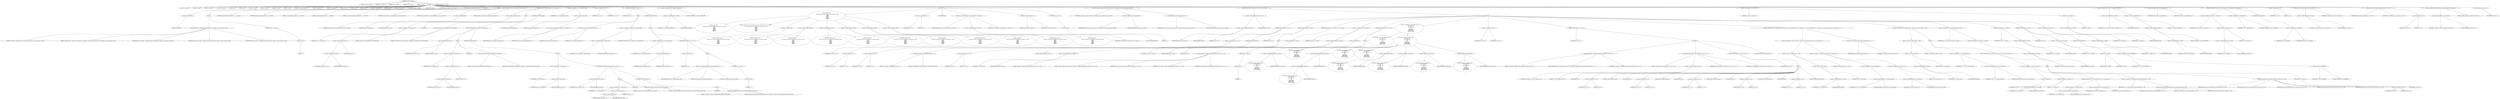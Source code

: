digraph hostapd_notif_assoc {  
"1000122" [label = "(METHOD,hostapd_notif_assoc)" ]
"1000123" [label = "(PARAM,hostapd_data *hapd)" ]
"1000124" [label = "(PARAM,const u8 *addr)" ]
"1000125" [label = "(PARAM,const u8 *req_ies)" ]
"1000126" [label = "(PARAM,size_t req_ies_len)" ]
"1000127" [label = "(PARAM,int reassoc)" ]
"1000128" [label = "(BLOCK,,)" ]
"1000129" [label = "(LOCAL,v10: const u8 *)" ]
"1000130" [label = "(LOCAL,v11: size_t)" ]
"1000131" [label = "(LOCAL,v12: sta_info *)" ]
"1000132" [label = "(LOCAL,v13: sta_info *)" ]
"1000133" [label = "(LOCAL,v14: int)" ]
"1000134" [label = "(LOCAL,v15: int)" ]
"1000135" [label = "(LOCAL,v16: __int64)" ]
"1000136" [label = "(LOCAL,v17: __int64)" ]
"1000137" [label = "(LOCAL,v18: __int64)" ]
"1000138" [label = "(LOCAL,v19: bool)" ]
"1000139" [label = "(LOCAL,v20: wpa_state_machine *)" ]
"1000140" [label = "(LOCAL,v21: unsigned int)" ]
"1000141" [label = "(LOCAL,v22: unsigned int)" ]
"1000142" [label = "(LOCAL,v23: u8 *)" ]
"1000143" [label = "(LOCAL,v25: int)" ]
"1000144" [label = "(LOCAL,v26: u32)" ]
"1000145" [label = "(LOCAL,v27: unsigned int)" ]
"1000146" [label = "(LOCAL,v28: int)" ]
"1000147" [label = "(LOCAL,v29: wpa_event)" ]
"1000148" [label = "(LOCAL,elems: ieee802_11_elems)" ]
"1000149" [label = "(LOCAL,buf: u8 [ 1064 ])" ]
"1000150" [label = "(CONTROL_STRUCTURE,if ( !addr ),if ( !addr ))" ]
"1000151" [label = "(<operator>.logicalNot,!addr)" ]
"1000152" [label = "(IDENTIFIER,addr,!addr)" ]
"1000153" [label = "(BLOCK,,)" ]
"1000154" [label = "(wpa_printf,wpa_printf(2, \"hostapd_notif_assoc: Skip event with no address\", req_ies, req_ies_len, reassoc))" ]
"1000155" [label = "(LITERAL,2,wpa_printf(2, \"hostapd_notif_assoc: Skip event with no address\", req_ies, req_ies_len, reassoc))" ]
"1000156" [label = "(LITERAL,\"hostapd_notif_assoc: Skip event with no address\",wpa_printf(2, \"hostapd_notif_assoc: Skip event with no address\", req_ies, req_ies_len, reassoc))" ]
"1000157" [label = "(IDENTIFIER,req_ies,wpa_printf(2, \"hostapd_notif_assoc: Skip event with no address\", req_ies, req_ies_len, reassoc))" ]
"1000158" [label = "(IDENTIFIER,req_ies_len,wpa_printf(2, \"hostapd_notif_assoc: Skip event with no address\", req_ies, req_ies_len, reassoc))" ]
"1000159" [label = "(IDENTIFIER,reassoc,wpa_printf(2, \"hostapd_notif_assoc: Skip event with no address\", req_ies, req_ies_len, reassoc))" ]
"1000160" [label = "(RETURN,return -1;,return -1;)" ]
"1000161" [label = "(<operator>.minus,-1)" ]
"1000162" [label = "(LITERAL,1,-1)" ]
"1000163" [label = "(hostapd_logger,hostapd_logger(hapd, addr, 1u, 2, \"associated\"))" ]
"1000164" [label = "(IDENTIFIER,hapd,hostapd_logger(hapd, addr, 1u, 2, \"associated\"))" ]
"1000165" [label = "(IDENTIFIER,addr,hostapd_logger(hapd, addr, 1u, 2, \"associated\"))" ]
"1000166" [label = "(LITERAL,1u,hostapd_logger(hapd, addr, 1u, 2, \"associated\"))" ]
"1000167" [label = "(LITERAL,2,hostapd_logger(hapd, addr, 1u, 2, \"associated\"))" ]
"1000168" [label = "(LITERAL,\"associated\",hostapd_logger(hapd, addr, 1u, 2, \"associated\"))" ]
"1000169" [label = "(ieee802_11_parse_elems,ieee802_11_parse_elems(req_ies, req_ies_len, &elems, 0))" ]
"1000170" [label = "(IDENTIFIER,req_ies,ieee802_11_parse_elems(req_ies, req_ies_len, &elems, 0))" ]
"1000171" [label = "(IDENTIFIER,req_ies_len,ieee802_11_parse_elems(req_ies, req_ies_len, &elems, 0))" ]
"1000172" [label = "(<operator>.addressOf,&elems)" ]
"1000173" [label = "(IDENTIFIER,elems,ieee802_11_parse_elems(req_ies, req_ies_len, &elems, 0))" ]
"1000174" [label = "(LITERAL,0,ieee802_11_parse_elems(req_ies, req_ies_len, &elems, 0))" ]
"1000175" [label = "(CONTROL_STRUCTURE,if ( elems.wps_ie ),if ( elems.wps_ie ))" ]
"1000176" [label = "(<operator>.fieldAccess,elems.wps_ie)" ]
"1000177" [label = "(IDENTIFIER,elems,if ( elems.wps_ie ))" ]
"1000178" [label = "(FIELD_IDENTIFIER,wps_ie,wps_ie)" ]
"1000179" [label = "(BLOCK,,)" ]
"1000180" [label = "(<operator>.assignment,v10 = elems.wps_ie - 2)" ]
"1000181" [label = "(IDENTIFIER,v10,v10 = elems.wps_ie - 2)" ]
"1000182" [label = "(<operator>.subtraction,elems.wps_ie - 2)" ]
"1000183" [label = "(<operator>.fieldAccess,elems.wps_ie)" ]
"1000184" [label = "(IDENTIFIER,elems,elems.wps_ie - 2)" ]
"1000185" [label = "(FIELD_IDENTIFIER,wps_ie,wps_ie)" ]
"1000186" [label = "(LITERAL,2,elems.wps_ie - 2)" ]
"1000187" [label = "(IDENTIFIER,L,)" ]
"1000188" [label = "(wpa_printf,wpa_printf(2, \"STA included WPS IE in (Re)AssocReq\"))" ]
"1000189" [label = "(LITERAL,2,wpa_printf(2, \"STA included WPS IE in (Re)AssocReq\"))" ]
"1000190" [label = "(LITERAL,\"STA included WPS IE in (Re)AssocReq\",wpa_printf(2, \"STA included WPS IE in (Re)AssocReq\"))" ]
"1000191" [label = "(CONTROL_STRUCTURE,else,else)" ]
"1000192" [label = "(CONTROL_STRUCTURE,if ( elems.rsn_ie ),if ( elems.rsn_ie ))" ]
"1000193" [label = "(<operator>.fieldAccess,elems.rsn_ie)" ]
"1000194" [label = "(IDENTIFIER,elems,if ( elems.rsn_ie ))" ]
"1000195" [label = "(FIELD_IDENTIFIER,rsn_ie,rsn_ie)" ]
"1000196" [label = "(BLOCK,,)" ]
"1000197" [label = "(<operator>.assignment,v10 = elems.rsn_ie - 2)" ]
"1000198" [label = "(IDENTIFIER,v10,v10 = elems.rsn_ie - 2)" ]
"1000199" [label = "(<operator>.subtraction,elems.rsn_ie - 2)" ]
"1000200" [label = "(<operator>.fieldAccess,elems.rsn_ie)" ]
"1000201" [label = "(IDENTIFIER,elems,elems.rsn_ie - 2)" ]
"1000202" [label = "(FIELD_IDENTIFIER,rsn_ie,rsn_ie)" ]
"1000203" [label = "(LITERAL,2,elems.rsn_ie - 2)" ]
"1000204" [label = "(IDENTIFIER,L,)" ]
"1000205" [label = "(wpa_printf,wpa_printf(2, \"STA included RSN IE in (Re)AssocReq\"))" ]
"1000206" [label = "(LITERAL,2,wpa_printf(2, \"STA included RSN IE in (Re)AssocReq\"))" ]
"1000207" [label = "(LITERAL,\"STA included RSN IE in (Re)AssocReq\",wpa_printf(2, \"STA included RSN IE in (Re)AssocReq\"))" ]
"1000208" [label = "(CONTROL_STRUCTURE,else,else)" ]
"1000209" [label = "(BLOCK,,)" ]
"1000210" [label = "(<operator>.assignment,v10 = elems.wpa_ie)" ]
"1000211" [label = "(IDENTIFIER,v10,v10 = elems.wpa_ie)" ]
"1000212" [label = "(<operator>.fieldAccess,elems.wpa_ie)" ]
"1000213" [label = "(IDENTIFIER,elems,v10 = elems.wpa_ie)" ]
"1000214" [label = "(FIELD_IDENTIFIER,wpa_ie,wpa_ie)" ]
"1000215" [label = "(CONTROL_STRUCTURE,if ( elems.wpa_ie ),if ( elems.wpa_ie ))" ]
"1000216" [label = "(<operator>.fieldAccess,elems.wpa_ie)" ]
"1000217" [label = "(IDENTIFIER,elems,if ( elems.wpa_ie ))" ]
"1000218" [label = "(FIELD_IDENTIFIER,wpa_ie,wpa_ie)" ]
"1000219" [label = "(BLOCK,,)" ]
"1000220" [label = "(<operator>.assignment,v10 = elems.wpa_ie - 2)" ]
"1000221" [label = "(IDENTIFIER,v10,v10 = elems.wpa_ie - 2)" ]
"1000222" [label = "(<operator>.subtraction,elems.wpa_ie - 2)" ]
"1000223" [label = "(<operator>.fieldAccess,elems.wpa_ie)" ]
"1000224" [label = "(IDENTIFIER,elems,elems.wpa_ie - 2)" ]
"1000225" [label = "(FIELD_IDENTIFIER,wpa_ie,wpa_ie)" ]
"1000226" [label = "(LITERAL,2,elems.wpa_ie - 2)" ]
"1000227" [label = "(IDENTIFIER,L,)" ]
"1000228" [label = "(wpa_printf,wpa_printf(2, \"STA included WPA IE in (Re)AssocReq\"))" ]
"1000229" [label = "(LITERAL,2,wpa_printf(2, \"STA included WPA IE in (Re)AssocReq\"))" ]
"1000230" [label = "(LITERAL,\"STA included WPA IE in (Re)AssocReq\",wpa_printf(2, \"STA included WPA IE in (Re)AssocReq\"))" ]
"1000231" [label = "(CONTROL_STRUCTURE,else,else)" ]
"1000232" [label = "(BLOCK,,)" ]
"1000233" [label = "(IDENTIFIER,L,)" ]
"1000234" [label = "(wpa_printf,wpa_printf(2, \"STA did not include WPS/RSN/WPA IE in (Re)AssocReq\"))" ]
"1000235" [label = "(LITERAL,2,wpa_printf(2, \"STA did not include WPS/RSN/WPA IE in (Re)AssocReq\"))" ]
"1000236" [label = "(LITERAL,\"STA did not include WPS/RSN/WPA IE in (Re)AssocReq\",wpa_printf(2, \"STA did not include WPS/RSN/WPA IE in (Re)AssocReq\"))" ]
"1000237" [label = "(<operator>.assignment,v12 = ap_get_sta(hapd, addr))" ]
"1000238" [label = "(IDENTIFIER,v12,v12 = ap_get_sta(hapd, addr))" ]
"1000239" [label = "(ap_get_sta,ap_get_sta(hapd, addr))" ]
"1000240" [label = "(IDENTIFIER,hapd,ap_get_sta(hapd, addr))" ]
"1000241" [label = "(IDENTIFIER,addr,ap_get_sta(hapd, addr))" ]
"1000242" [label = "(<operator>.assignment,v13 = v12)" ]
"1000243" [label = "(IDENTIFIER,v13,v13 = v12)" ]
"1000244" [label = "(IDENTIFIER,v12,v13 = v12)" ]
"1000245" [label = "(CONTROL_STRUCTURE,if ( v12 ),if ( v12 ))" ]
"1000246" [label = "(IDENTIFIER,v12,if ( v12 ))" ]
"1000247" [label = "(BLOCK,,)" ]
"1000248" [label = "(ap_sta_no_session_timeout,ap_sta_no_session_timeout(hapd, v12))" ]
"1000249" [label = "(IDENTIFIER,hapd,ap_sta_no_session_timeout(hapd, v12))" ]
"1000250" [label = "(IDENTIFIER,v12,ap_sta_no_session_timeout(hapd, v12))" ]
"1000251" [label = "(accounting_sta_stop,accounting_sta_stop(hapd, v13))" ]
"1000252" [label = "(IDENTIFIER,hapd,accounting_sta_stop(hapd, v13))" ]
"1000253" [label = "(IDENTIFIER,v13,accounting_sta_stop(hapd, v13))" ]
"1000254" [label = "(<operator>.assignment,v13->timeout_next = STA_NULLFUNC)" ]
"1000255" [label = "(<operator>.indirectFieldAccess,v13->timeout_next)" ]
"1000256" [label = "(IDENTIFIER,v13,v13->timeout_next = STA_NULLFUNC)" ]
"1000257" [label = "(FIELD_IDENTIFIER,timeout_next,timeout_next)" ]
"1000258" [label = "(IDENTIFIER,STA_NULLFUNC,v13->timeout_next = STA_NULLFUNC)" ]
"1000259" [label = "(CONTROL_STRUCTURE,else,else)" ]
"1000260" [label = "(BLOCK,,)" ]
"1000261" [label = "(<operator>.assignment,v13 = ap_sta_add(hapd, addr))" ]
"1000262" [label = "(IDENTIFIER,v13,v13 = ap_sta_add(hapd, addr))" ]
"1000263" [label = "(ap_sta_add,ap_sta_add(hapd, addr))" ]
"1000264" [label = "(IDENTIFIER,hapd,ap_sta_add(hapd, addr))" ]
"1000265" [label = "(IDENTIFIER,addr,ap_sta_add(hapd, addr))" ]
"1000266" [label = "(CONTROL_STRUCTURE,if ( !v13 ),if ( !v13 ))" ]
"1000267" [label = "(<operator>.logicalNot,!v13)" ]
"1000268" [label = "(IDENTIFIER,v13,!v13)" ]
"1000269" [label = "(BLOCK,,)" ]
"1000270" [label = "(hostapd_drv_sta_disassoc,hostapd_drv_sta_disassoc(hapd, addr, 5))" ]
"1000271" [label = "(IDENTIFIER,hapd,hostapd_drv_sta_disassoc(hapd, addr, 5))" ]
"1000272" [label = "(IDENTIFIER,addr,hostapd_drv_sta_disassoc(hapd, addr, 5))" ]
"1000273" [label = "(LITERAL,5,hostapd_drv_sta_disassoc(hapd, addr, 5))" ]
"1000274" [label = "(RETURN,return -1;,return -1;)" ]
"1000275" [label = "(<operator>.minus,-1)" ]
"1000276" [label = "(LITERAL,1,-1)" ]
"1000277" [label = "(<operators>.assignmentAnd,v13->flags &= 0xFFFECFFF)" ]
"1000278" [label = "(<operator>.indirectFieldAccess,v13->flags)" ]
"1000279" [label = "(IDENTIFIER,v13,v13->flags &= 0xFFFECFFF)" ]
"1000280" [label = "(FIELD_IDENTIFIER,flags,flags)" ]
"1000281" [label = "(LITERAL,0xFFFECFFF,v13->flags &= 0xFFFECFFF)" ]
"1000282" [label = "(BLOCK,,)" ]
"1000283" [label = "(wpa_printf,wpa_printf(\n      3,\n      \"STA %02x:%02x:%02x:%02x:%02x:%02x not allowed to connect\",\n      *addr,\n      addr[1],\n      addr[2],\n      addr[3],\n      addr[4],\n      addr[5]))" ]
"1000284" [label = "(LITERAL,3,wpa_printf(\n      3,\n      \"STA %02x:%02x:%02x:%02x:%02x:%02x not allowed to connect\",\n      *addr,\n      addr[1],\n      addr[2],\n      addr[3],\n      addr[4],\n      addr[5]))" ]
"1000285" [label = "(LITERAL,\"STA %02x:%02x:%02x:%02x:%02x:%02x not allowed to connect\",wpa_printf(\n      3,\n      \"STA %02x:%02x:%02x:%02x:%02x:%02x not allowed to connect\",\n      *addr,\n      addr[1],\n      addr[2],\n      addr[3],\n      addr[4],\n      addr[5]))" ]
"1000286" [label = "(<operator>.indirection,*addr)" ]
"1000287" [label = "(IDENTIFIER,addr,wpa_printf(\n      3,\n      \"STA %02x:%02x:%02x:%02x:%02x:%02x not allowed to connect\",\n      *addr,\n      addr[1],\n      addr[2],\n      addr[3],\n      addr[4],\n      addr[5]))" ]
"1000288" [label = "(<operator>.indirectIndexAccess,addr[1])" ]
"1000289" [label = "(IDENTIFIER,addr,wpa_printf(\n      3,\n      \"STA %02x:%02x:%02x:%02x:%02x:%02x not allowed to connect\",\n      *addr,\n      addr[1],\n      addr[2],\n      addr[3],\n      addr[4],\n      addr[5]))" ]
"1000290" [label = "(LITERAL,1,wpa_printf(\n      3,\n      \"STA %02x:%02x:%02x:%02x:%02x:%02x not allowed to connect\",\n      *addr,\n      addr[1],\n      addr[2],\n      addr[3],\n      addr[4],\n      addr[5]))" ]
"1000291" [label = "(<operator>.indirectIndexAccess,addr[2])" ]
"1000292" [label = "(IDENTIFIER,addr,wpa_printf(\n      3,\n      \"STA %02x:%02x:%02x:%02x:%02x:%02x not allowed to connect\",\n      *addr,\n      addr[1],\n      addr[2],\n      addr[3],\n      addr[4],\n      addr[5]))" ]
"1000293" [label = "(LITERAL,2,wpa_printf(\n      3,\n      \"STA %02x:%02x:%02x:%02x:%02x:%02x not allowed to connect\",\n      *addr,\n      addr[1],\n      addr[2],\n      addr[3],\n      addr[4],\n      addr[5]))" ]
"1000294" [label = "(<operator>.indirectIndexAccess,addr[3])" ]
"1000295" [label = "(IDENTIFIER,addr,wpa_printf(\n      3,\n      \"STA %02x:%02x:%02x:%02x:%02x:%02x not allowed to connect\",\n      *addr,\n      addr[1],\n      addr[2],\n      addr[3],\n      addr[4],\n      addr[5]))" ]
"1000296" [label = "(LITERAL,3,wpa_printf(\n      3,\n      \"STA %02x:%02x:%02x:%02x:%02x:%02x not allowed to connect\",\n      *addr,\n      addr[1],\n      addr[2],\n      addr[3],\n      addr[4],\n      addr[5]))" ]
"1000297" [label = "(<operator>.indirectIndexAccess,addr[4])" ]
"1000298" [label = "(IDENTIFIER,addr,wpa_printf(\n      3,\n      \"STA %02x:%02x:%02x:%02x:%02x:%02x not allowed to connect\",\n      *addr,\n      addr[1],\n      addr[2],\n      addr[3],\n      addr[4],\n      addr[5]))" ]
"1000299" [label = "(LITERAL,4,wpa_printf(\n      3,\n      \"STA %02x:%02x:%02x:%02x:%02x:%02x not allowed to connect\",\n      *addr,\n      addr[1],\n      addr[2],\n      addr[3],\n      addr[4],\n      addr[5]))" ]
"1000300" [label = "(<operator>.indirectIndexAccess,addr[5])" ]
"1000301" [label = "(IDENTIFIER,addr,wpa_printf(\n      3,\n      \"STA %02x:%02x:%02x:%02x:%02x:%02x not allowed to connect\",\n      *addr,\n      addr[1],\n      addr[2],\n      addr[3],\n      addr[4],\n      addr[5]))" ]
"1000302" [label = "(LITERAL,5,wpa_printf(\n      3,\n      \"STA %02x:%02x:%02x:%02x:%02x:%02x not allowed to connect\",\n      *addr,\n      addr[1],\n      addr[2],\n      addr[3],\n      addr[4],\n      addr[5]))" ]
"1000303" [label = "(<operator>.assignment,v14 = 1)" ]
"1000304" [label = "(IDENTIFIER,v14,v14 = 1)" ]
"1000305" [label = "(LITERAL,1,v14 = 1)" ]
"1000306" [label = "(JUMP_TARGET,fail)" ]
"1000307" [label = "(hostapd_drv_sta_disassoc,hostapd_drv_sta_disassoc(hapd, v13->addr, v14))" ]
"1000308" [label = "(IDENTIFIER,hapd,hostapd_drv_sta_disassoc(hapd, v13->addr, v14))" ]
"1000309" [label = "(<operator>.indirectFieldAccess,v13->addr)" ]
"1000310" [label = "(IDENTIFIER,v13,hostapd_drv_sta_disassoc(hapd, v13->addr, v14))" ]
"1000311" [label = "(FIELD_IDENTIFIER,addr,addr)" ]
"1000312" [label = "(IDENTIFIER,v14,hostapd_drv_sta_disassoc(hapd, v13->addr, v14))" ]
"1000313" [label = "(ap_free_sta,ap_free_sta(hapd, v13))" ]
"1000314" [label = "(IDENTIFIER,hapd,ap_free_sta(hapd, v13))" ]
"1000315" [label = "(IDENTIFIER,v13,ap_free_sta(hapd, v13))" ]
"1000316" [label = "(RETURN,return -1;,return -1;)" ]
"1000317" [label = "(<operator>.minus,-1)" ]
"1000318" [label = "(LITERAL,1,-1)" ]
"1000319" [label = "(ap_copy_sta_supp_op_classes,ap_copy_sta_supp_op_classes(v13, elems.supp_op_classes, elems.supp_op_classes_len))" ]
"1000320" [label = "(IDENTIFIER,v13,ap_copy_sta_supp_op_classes(v13, elems.supp_op_classes, elems.supp_op_classes_len))" ]
"1000321" [label = "(<operator>.fieldAccess,elems.supp_op_classes)" ]
"1000322" [label = "(IDENTIFIER,elems,ap_copy_sta_supp_op_classes(v13, elems.supp_op_classes, elems.supp_op_classes_len))" ]
"1000323" [label = "(FIELD_IDENTIFIER,supp_op_classes,supp_op_classes)" ]
"1000324" [label = "(<operator>.fieldAccess,elems.supp_op_classes_len)" ]
"1000325" [label = "(IDENTIFIER,elems,ap_copy_sta_supp_op_classes(v13, elems.supp_op_classes, elems.supp_op_classes_len))" ]
"1000326" [label = "(FIELD_IDENTIFIER,supp_op_classes_len,supp_op_classes_len)" ]
"1000327" [label = "(CONTROL_STRUCTURE,if ( hapd->conf->wpa ),if ( hapd->conf->wpa ))" ]
"1000328" [label = "(<operator>.indirectFieldAccess,hapd->conf->wpa)" ]
"1000329" [label = "(<operator>.indirectFieldAccess,hapd->conf)" ]
"1000330" [label = "(IDENTIFIER,hapd,if ( hapd->conf->wpa ))" ]
"1000331" [label = "(FIELD_IDENTIFIER,conf,conf)" ]
"1000332" [label = "(FIELD_IDENTIFIER,wpa,wpa)" ]
"1000333" [label = "(BLOCK,,)" ]
"1000334" [label = "(CONTROL_STRUCTURE,if ( v10 ),if ( v10 ))" ]
"1000335" [label = "(IDENTIFIER,v10,if ( v10 ))" ]
"1000336" [label = "(<operator>.assignment,v19 = v11 == 0)" ]
"1000337" [label = "(IDENTIFIER,v19,v19 = v11 == 0)" ]
"1000338" [label = "(<operator>.equals,v11 == 0)" ]
"1000339" [label = "(IDENTIFIER,v11,v11 == 0)" ]
"1000340" [label = "(LITERAL,0,v11 == 0)" ]
"1000341" [label = "(CONTROL_STRUCTURE,else,else)" ]
"1000342" [label = "(<operator>.assignment,v19 = 1)" ]
"1000343" [label = "(IDENTIFIER,v19,v19 = 1)" ]
"1000344" [label = "(LITERAL,1,v19 = 1)" ]
"1000345" [label = "(CONTROL_STRUCTURE,if ( v19 ),if ( v19 ))" ]
"1000346" [label = "(IDENTIFIER,v19,if ( v19 ))" ]
"1000347" [label = "(BLOCK,,)" ]
"1000348" [label = "(wpa_printf,wpa_printf(2, \"No WPA/RSN IE from STA\"))" ]
"1000349" [label = "(LITERAL,2,wpa_printf(2, \"No WPA/RSN IE from STA\"))" ]
"1000350" [label = "(LITERAL,\"No WPA/RSN IE from STA\",wpa_printf(2, \"No WPA/RSN IE from STA\"))" ]
"1000351" [label = "(<operator>.assignment,v14 = 13)" ]
"1000352" [label = "(IDENTIFIER,v14,v14 = 13)" ]
"1000353" [label = "(LITERAL,13,v14 = 13)" ]
"1000354" [label = "(CONTROL_STRUCTURE,goto fail;,goto fail;)" ]
"1000355" [label = "(CONTROL_STRUCTURE,if ( !v13->wpa_sm ),if ( !v13->wpa_sm ))" ]
"1000356" [label = "(<operator>.logicalNot,!v13->wpa_sm)" ]
"1000357" [label = "(<operator>.indirectFieldAccess,v13->wpa_sm)" ]
"1000358" [label = "(IDENTIFIER,v13,!v13->wpa_sm)" ]
"1000359" [label = "(FIELD_IDENTIFIER,wpa_sm,wpa_sm)" ]
"1000360" [label = "(<operator>.assignment,v20 = v13->wpa_sm)" ]
"1000361" [label = "(IDENTIFIER,v20,v20 = v13->wpa_sm)" ]
"1000362" [label = "(<operator>.indirectFieldAccess,v13->wpa_sm)" ]
"1000363" [label = "(IDENTIFIER,v13,v20 = v13->wpa_sm)" ]
"1000364" [label = "(FIELD_IDENTIFIER,wpa_sm,wpa_sm)" ]
"1000365" [label = "(CONTROL_STRUCTURE,if ( !v20 ),if ( !v20 ))" ]
"1000366" [label = "(<operator>.logicalNot,!v20)" ]
"1000367" [label = "(IDENTIFIER,v20,!v20)" ]
"1000368" [label = "(BLOCK,,)" ]
"1000369" [label = "(wpa_printf,wpa_printf(5, \"Failed to initialize WPA state machine\", v16, v17, v18))" ]
"1000370" [label = "(LITERAL,5,wpa_printf(5, \"Failed to initialize WPA state machine\", v16, v17, v18))" ]
"1000371" [label = "(LITERAL,\"Failed to initialize WPA state machine\",wpa_printf(5, \"Failed to initialize WPA state machine\", v16, v17, v18))" ]
"1000372" [label = "(IDENTIFIER,v16,wpa_printf(5, \"Failed to initialize WPA state machine\", v16, v17, v18))" ]
"1000373" [label = "(IDENTIFIER,v17,wpa_printf(5, \"Failed to initialize WPA state machine\", v16, v17, v18))" ]
"1000374" [label = "(IDENTIFIER,v18,wpa_printf(5, \"Failed to initialize WPA state machine\", v16, v17, v18))" ]
"1000375" [label = "(RETURN,return -1;,return -1;)" ]
"1000376" [label = "(<operator>.minus,-1)" ]
"1000377" [label = "(LITERAL,1,-1)" ]
"1000378" [label = "(<operator>.assignment,v21 = wpa_validate_wpa_ie(\n            hapd->wpa_auth,\n            v20,\n            hapd->iface->freq,\n            v10,\n            v11,\n            elems.mdie,\n            elems.mdie_len,\n            elems.owe_dh,\n            elems.owe_dh_len))" ]
"1000379" [label = "(IDENTIFIER,v21,v21 = wpa_validate_wpa_ie(\n            hapd->wpa_auth,\n            v20,\n            hapd->iface->freq,\n            v10,\n            v11,\n            elems.mdie,\n            elems.mdie_len,\n            elems.owe_dh,\n            elems.owe_dh_len))" ]
"1000380" [label = "(wpa_validate_wpa_ie,wpa_validate_wpa_ie(\n            hapd->wpa_auth,\n            v20,\n            hapd->iface->freq,\n            v10,\n            v11,\n            elems.mdie,\n            elems.mdie_len,\n            elems.owe_dh,\n            elems.owe_dh_len))" ]
"1000381" [label = "(<operator>.indirectFieldAccess,hapd->wpa_auth)" ]
"1000382" [label = "(IDENTIFIER,hapd,wpa_validate_wpa_ie(\n            hapd->wpa_auth,\n            v20,\n            hapd->iface->freq,\n            v10,\n            v11,\n            elems.mdie,\n            elems.mdie_len,\n            elems.owe_dh,\n            elems.owe_dh_len))" ]
"1000383" [label = "(FIELD_IDENTIFIER,wpa_auth,wpa_auth)" ]
"1000384" [label = "(IDENTIFIER,v20,wpa_validate_wpa_ie(\n            hapd->wpa_auth,\n            v20,\n            hapd->iface->freq,\n            v10,\n            v11,\n            elems.mdie,\n            elems.mdie_len,\n            elems.owe_dh,\n            elems.owe_dh_len))" ]
"1000385" [label = "(<operator>.indirectFieldAccess,hapd->iface->freq)" ]
"1000386" [label = "(<operator>.indirectFieldAccess,hapd->iface)" ]
"1000387" [label = "(IDENTIFIER,hapd,wpa_validate_wpa_ie(\n            hapd->wpa_auth,\n            v20,\n            hapd->iface->freq,\n            v10,\n            v11,\n            elems.mdie,\n            elems.mdie_len,\n            elems.owe_dh,\n            elems.owe_dh_len))" ]
"1000388" [label = "(FIELD_IDENTIFIER,iface,iface)" ]
"1000389" [label = "(FIELD_IDENTIFIER,freq,freq)" ]
"1000390" [label = "(IDENTIFIER,v10,wpa_validate_wpa_ie(\n            hapd->wpa_auth,\n            v20,\n            hapd->iface->freq,\n            v10,\n            v11,\n            elems.mdie,\n            elems.mdie_len,\n            elems.owe_dh,\n            elems.owe_dh_len))" ]
"1000391" [label = "(IDENTIFIER,v11,wpa_validate_wpa_ie(\n            hapd->wpa_auth,\n            v20,\n            hapd->iface->freq,\n            v10,\n            v11,\n            elems.mdie,\n            elems.mdie_len,\n            elems.owe_dh,\n            elems.owe_dh_len))" ]
"1000392" [label = "(<operator>.fieldAccess,elems.mdie)" ]
"1000393" [label = "(IDENTIFIER,elems,wpa_validate_wpa_ie(\n            hapd->wpa_auth,\n            v20,\n            hapd->iface->freq,\n            v10,\n            v11,\n            elems.mdie,\n            elems.mdie_len,\n            elems.owe_dh,\n            elems.owe_dh_len))" ]
"1000394" [label = "(FIELD_IDENTIFIER,mdie,mdie)" ]
"1000395" [label = "(<operator>.fieldAccess,elems.mdie_len)" ]
"1000396" [label = "(IDENTIFIER,elems,wpa_validate_wpa_ie(\n            hapd->wpa_auth,\n            v20,\n            hapd->iface->freq,\n            v10,\n            v11,\n            elems.mdie,\n            elems.mdie_len,\n            elems.owe_dh,\n            elems.owe_dh_len))" ]
"1000397" [label = "(FIELD_IDENTIFIER,mdie_len,mdie_len)" ]
"1000398" [label = "(<operator>.fieldAccess,elems.owe_dh)" ]
"1000399" [label = "(IDENTIFIER,elems,wpa_validate_wpa_ie(\n            hapd->wpa_auth,\n            v20,\n            hapd->iface->freq,\n            v10,\n            v11,\n            elems.mdie,\n            elems.mdie_len,\n            elems.owe_dh,\n            elems.owe_dh_len))" ]
"1000400" [label = "(FIELD_IDENTIFIER,owe_dh,owe_dh)" ]
"1000401" [label = "(<operator>.fieldAccess,elems.owe_dh_len)" ]
"1000402" [label = "(IDENTIFIER,elems,wpa_validate_wpa_ie(\n            hapd->wpa_auth,\n            v20,\n            hapd->iface->freq,\n            v10,\n            v11,\n            elems.mdie,\n            elems.mdie_len,\n            elems.owe_dh,\n            elems.owe_dh_len))" ]
"1000403" [label = "(FIELD_IDENTIFIER,owe_dh_len,owe_dh_len)" ]
"1000404" [label = "(<operator>.assignment,v22 = v21)" ]
"1000405" [label = "(IDENTIFIER,v22,v22 = v21)" ]
"1000406" [label = "(IDENTIFIER,v21,v22 = v21)" ]
"1000407" [label = "(CONTROL_STRUCTURE,if ( v21 ),if ( v21 ))" ]
"1000408" [label = "(IDENTIFIER,v21,if ( v21 ))" ]
"1000409" [label = "(BLOCK,,)" ]
"1000410" [label = "(wpa_printf,wpa_printf(2, \"WPA/RSN information element rejected? (res %u)\", v21))" ]
"1000411" [label = "(LITERAL,2,wpa_printf(2, \"WPA/RSN information element rejected? (res %u)\", v21))" ]
"1000412" [label = "(LITERAL,\"WPA/RSN information element rejected? (res %u)\",wpa_printf(2, \"WPA/RSN information element rejected? (res %u)\", v21))" ]
"1000413" [label = "(IDENTIFIER,v21,wpa_printf(2, \"WPA/RSN information element rejected? (res %u)\", v21))" ]
"1000414" [label = "(wpa_hexdump,wpa_hexdump(2, (const unsigned __int8 *)\"IE\", v10, v11))" ]
"1000415" [label = "(LITERAL,2,wpa_hexdump(2, (const unsigned __int8 *)\"IE\", v10, v11))" ]
"1000416" [label = "(<operator>.cast,(const unsigned __int8 *)\"IE\")" ]
"1000417" [label = "(UNKNOWN,const unsigned __int8 *,const unsigned __int8 *)" ]
"1000418" [label = "(LITERAL,\"IE\",(const unsigned __int8 *)\"IE\")" ]
"1000419" [label = "(IDENTIFIER,v10,wpa_hexdump(2, (const unsigned __int8 *)\"IE\", v10, v11))" ]
"1000420" [label = "(IDENTIFIER,v11,wpa_hexdump(2, (const unsigned __int8 *)\"IE\", v10, v11))" ]
"1000421" [label = "(CONTROL_STRUCTURE,switch ( v22 ),switch ( v22 ))" ]
"1000422" [label = "(IDENTIFIER,v22,switch ( v22 ))" ]
"1000423" [label = "(BLOCK,,)" ]
"1000424" [label = "(JUMP_TARGET,case 2u)" ]
"1000425" [label = "(<operator>.assignment,v14 = 18)" ]
"1000426" [label = "(IDENTIFIER,v14,v14 = 18)" ]
"1000427" [label = "(LITERAL,18,v14 = 18)" ]
"1000428" [label = "(CONTROL_STRUCTURE,break;,break;)" ]
"1000429" [label = "(JUMP_TARGET,case 3u)" ]
"1000430" [label = "(<operator>.assignment,v14 = 19)" ]
"1000431" [label = "(IDENTIFIER,v14,v14 = 19)" ]
"1000432" [label = "(LITERAL,19,v14 = 19)" ]
"1000433" [label = "(CONTROL_STRUCTURE,break;,break;)" ]
"1000434" [label = "(JUMP_TARGET,case 4u)" ]
"1000435" [label = "(<operator>.assignment,v14 = 20)" ]
"1000436" [label = "(IDENTIFIER,v14,v14 = 20)" ]
"1000437" [label = "(LITERAL,20,v14 = 20)" ]
"1000438" [label = "(CONTROL_STRUCTURE,break;,break;)" ]
"1000439" [label = "(JUMP_TARGET,case 8u)" ]
"1000440" [label = "(<operator>.assignment,v14 = 24)" ]
"1000441" [label = "(IDENTIFIER,v14,v14 = 24)" ]
"1000442" [label = "(LITERAL,24,v14 = 24)" ]
"1000443" [label = "(CONTROL_STRUCTURE,break;,break;)" ]
"1000444" [label = "(JUMP_TARGET,default)" ]
"1000445" [label = "(<operator>.assignment,v14 = 13)" ]
"1000446" [label = "(IDENTIFIER,v14,v14 = 13)" ]
"1000447" [label = "(LITERAL,13,v14 = 13)" ]
"1000448" [label = "(CONTROL_STRUCTURE,break;,break;)" ]
"1000449" [label = "(CONTROL_STRUCTURE,goto fail;,goto fail;)" ]
"1000450" [label = "(CONTROL_STRUCTURE,if ( (v13->flags & 0x402) == 1026 && !v13->sa_query_timed_out && v13->sa_query_count > 0 ),if ( (v13->flags & 0x402) == 1026 && !v13->sa_query_timed_out && v13->sa_query_count > 0 ))" ]
"1000451" [label = "(<operator>.logicalAnd,(v13->flags & 0x402) == 1026 && !v13->sa_query_timed_out && v13->sa_query_count > 0)" ]
"1000452" [label = "(<operator>.equals,(v13->flags & 0x402) == 1026)" ]
"1000453" [label = "(<operator>.and,v13->flags & 0x402)" ]
"1000454" [label = "(<operator>.indirectFieldAccess,v13->flags)" ]
"1000455" [label = "(IDENTIFIER,v13,v13->flags & 0x402)" ]
"1000456" [label = "(FIELD_IDENTIFIER,flags,flags)" ]
"1000457" [label = "(LITERAL,0x402,v13->flags & 0x402)" ]
"1000458" [label = "(LITERAL,1026,(v13->flags & 0x402) == 1026)" ]
"1000459" [label = "(<operator>.logicalAnd,!v13->sa_query_timed_out && v13->sa_query_count > 0)" ]
"1000460" [label = "(<operator>.logicalNot,!v13->sa_query_timed_out)" ]
"1000461" [label = "(<operator>.indirectFieldAccess,v13->sa_query_timed_out)" ]
"1000462" [label = "(IDENTIFIER,v13,!v13->sa_query_timed_out)" ]
"1000463" [label = "(FIELD_IDENTIFIER,sa_query_timed_out,sa_query_timed_out)" ]
"1000464" [label = "(<operator>.greaterThan,v13->sa_query_count > 0)" ]
"1000465" [label = "(<operator>.indirectFieldAccess,v13->sa_query_count)" ]
"1000466" [label = "(IDENTIFIER,v13,v13->sa_query_count > 0)" ]
"1000467" [label = "(FIELD_IDENTIFIER,sa_query_count,sa_query_count)" ]
"1000468" [label = "(LITERAL,0,v13->sa_query_count > 0)" ]
"1000469" [label = "(ap_check_sa_query_timeout,ap_check_sa_query_timeout(hapd, v13))" ]
"1000470" [label = "(IDENTIFIER,hapd,ap_check_sa_query_timeout(hapd, v13))" ]
"1000471" [label = "(IDENTIFIER,v13,ap_check_sa_query_timeout(hapd, v13))" ]
"1000472" [label = "(CONTROL_STRUCTURE,if ( (v13->flags & 0x402) == 1026 ),if ( (v13->flags & 0x402) == 1026 ))" ]
"1000473" [label = "(<operator>.equals,(v13->flags & 0x402) == 1026)" ]
"1000474" [label = "(<operator>.and,v13->flags & 0x402)" ]
"1000475" [label = "(<operator>.indirectFieldAccess,v13->flags)" ]
"1000476" [label = "(IDENTIFIER,v13,v13->flags & 0x402)" ]
"1000477" [label = "(FIELD_IDENTIFIER,flags,flags)" ]
"1000478" [label = "(LITERAL,0x402,v13->flags & 0x402)" ]
"1000479" [label = "(LITERAL,1026,(v13->flags & 0x402) == 1026)" ]
"1000480" [label = "(BLOCK,,)" ]
"1000481" [label = "(<operator>.assignment,v15 = v13->sa_query_timed_out)" ]
"1000482" [label = "(IDENTIFIER,v15,v15 = v13->sa_query_timed_out)" ]
"1000483" [label = "(<operator>.indirectFieldAccess,v13->sa_query_timed_out)" ]
"1000484" [label = "(IDENTIFIER,v13,v15 = v13->sa_query_timed_out)" ]
"1000485" [label = "(FIELD_IDENTIFIER,sa_query_timed_out,sa_query_timed_out)" ]
"1000486" [label = "(CONTROL_STRUCTURE,if ( !v15 && v13->auth_alg != 2 ),if ( !v15 && v13->auth_alg != 2 ))" ]
"1000487" [label = "(<operator>.logicalAnd,!v15 && v13->auth_alg != 2)" ]
"1000488" [label = "(<operator>.logicalNot,!v15)" ]
"1000489" [label = "(IDENTIFIER,v15,!v15)" ]
"1000490" [label = "(<operator>.notEquals,v13->auth_alg != 2)" ]
"1000491" [label = "(<operator>.indirectFieldAccess,v13->auth_alg)" ]
"1000492" [label = "(IDENTIFIER,v13,v13->auth_alg != 2)" ]
"1000493" [label = "(FIELD_IDENTIFIER,auth_alg,auth_alg)" ]
"1000494" [label = "(LITERAL,2,v13->auth_alg != 2)" ]
"1000495" [label = "(BLOCK,,)" ]
"1000496" [label = "(CONTROL_STRUCTURE,if ( !v13->sa_query_count ),if ( !v13->sa_query_count ))" ]
"1000497" [label = "(<operator>.logicalNot,!v13->sa_query_count)" ]
"1000498" [label = "(<operator>.indirectFieldAccess,v13->sa_query_count)" ]
"1000499" [label = "(IDENTIFIER,v13,!v13->sa_query_count)" ]
"1000500" [label = "(FIELD_IDENTIFIER,sa_query_count,sa_query_count)" ]
"1000501" [label = "(ap_sta_start_sa_query,ap_sta_start_sa_query(hapd, v13))" ]
"1000502" [label = "(IDENTIFIER,hapd,ap_sta_start_sa_query(hapd, v13))" ]
"1000503" [label = "(IDENTIFIER,v13,ap_sta_start_sa_query(hapd, v13))" ]
"1000504" [label = "(<operator>.assignment,v23 = hostapd_eid_assoc_comeback_time(hapd, v13, buf))" ]
"1000505" [label = "(IDENTIFIER,v23,v23 = hostapd_eid_assoc_comeback_time(hapd, v13, buf))" ]
"1000506" [label = "(hostapd_eid_assoc_comeback_time,hostapd_eid_assoc_comeback_time(hapd, v13, buf))" ]
"1000507" [label = "(IDENTIFIER,hapd,hostapd_eid_assoc_comeback_time(hapd, v13, buf))" ]
"1000508" [label = "(IDENTIFIER,v13,hostapd_eid_assoc_comeback_time(hapd, v13, buf))" ]
"1000509" [label = "(IDENTIFIER,buf,hostapd_eid_assoc_comeback_time(hapd, v13, buf))" ]
"1000510" [label = "(hostapd_sta_assoc,hostapd_sta_assoc(hapd, addr, reassoc, 0x1Eu, buf, v23 - buf))" ]
"1000511" [label = "(IDENTIFIER,hapd,hostapd_sta_assoc(hapd, addr, reassoc, 0x1Eu, buf, v23 - buf))" ]
"1000512" [label = "(IDENTIFIER,addr,hostapd_sta_assoc(hapd, addr, reassoc, 0x1Eu, buf, v23 - buf))" ]
"1000513" [label = "(IDENTIFIER,reassoc,hostapd_sta_assoc(hapd, addr, reassoc, 0x1Eu, buf, v23 - buf))" ]
"1000514" [label = "(LITERAL,0x1Eu,hostapd_sta_assoc(hapd, addr, reassoc, 0x1Eu, buf, v23 - buf))" ]
"1000515" [label = "(IDENTIFIER,buf,hostapd_sta_assoc(hapd, addr, reassoc, 0x1Eu, buf, v23 - buf))" ]
"1000516" [label = "(<operator>.subtraction,v23 - buf)" ]
"1000517" [label = "(IDENTIFIER,v23,v23 - buf)" ]
"1000518" [label = "(IDENTIFIER,buf,v23 - buf)" ]
"1000519" [label = "(RETURN,return v15;,return v15;)" ]
"1000520" [label = "(IDENTIFIER,v15,return v15;)" ]
"1000521" [label = "(<operator>.assignment,v25 = wpa_auth_uses_mfp(v13->wpa_sm))" ]
"1000522" [label = "(IDENTIFIER,v25,v25 = wpa_auth_uses_mfp(v13->wpa_sm))" ]
"1000523" [label = "(wpa_auth_uses_mfp,wpa_auth_uses_mfp(v13->wpa_sm))" ]
"1000524" [label = "(<operator>.indirectFieldAccess,v13->wpa_sm)" ]
"1000525" [label = "(IDENTIFIER,v13,wpa_auth_uses_mfp(v13->wpa_sm))" ]
"1000526" [label = "(FIELD_IDENTIFIER,wpa_sm,wpa_sm)" ]
"1000527" [label = "(<operator>.assignment,v26 = v13->flags)" ]
"1000528" [label = "(IDENTIFIER,v26,v26 = v13->flags)" ]
"1000529" [label = "(<operator>.indirectFieldAccess,v13->flags)" ]
"1000530" [label = "(IDENTIFIER,v13,v26 = v13->flags)" ]
"1000531" [label = "(FIELD_IDENTIFIER,flags,flags)" ]
"1000532" [label = "(CONTROL_STRUCTURE,if ( v25 ),if ( v25 ))" ]
"1000533" [label = "(IDENTIFIER,v25,if ( v25 ))" ]
"1000534" [label = "(<operator>.assignment,v27 = v26 | 0x400)" ]
"1000535" [label = "(IDENTIFIER,v27,v27 = v26 | 0x400)" ]
"1000536" [label = "(<operator>.or,v26 | 0x400)" ]
"1000537" [label = "(IDENTIFIER,v26,v26 | 0x400)" ]
"1000538" [label = "(LITERAL,0x400,v26 | 0x400)" ]
"1000539" [label = "(CONTROL_STRUCTURE,else,else)" ]
"1000540" [label = "(<operator>.assignment,v27 = v26 & 0xFFFFFBFF)" ]
"1000541" [label = "(IDENTIFIER,v27,v27 = v26 & 0xFFFFFBFF)" ]
"1000542" [label = "(<operator>.and,v26 & 0xFFFFFBFF)" ]
"1000543" [label = "(IDENTIFIER,v26,v26 & 0xFFFFFBFF)" ]
"1000544" [label = "(LITERAL,0xFFFFFBFF,v26 & 0xFFFFFBFF)" ]
"1000545" [label = "(<operator>.assignment,v13->flags = v27)" ]
"1000546" [label = "(<operator>.indirectFieldAccess,v13->flags)" ]
"1000547" [label = "(IDENTIFIER,v13,v13->flags = v27)" ]
"1000548" [label = "(FIELD_IDENTIFIER,flags,flags)" ]
"1000549" [label = "(IDENTIFIER,v27,v13->flags = v27)" ]
"1000550" [label = "(<operator>.assignment,v28 = v13->flags & 2)" ]
"1000551" [label = "(IDENTIFIER,v28,v28 = v13->flags & 2)" ]
"1000552" [label = "(<operator>.and,v13->flags & 2)" ]
"1000553" [label = "(<operator>.indirectFieldAccess,v13->flags)" ]
"1000554" [label = "(IDENTIFIER,v13,v13->flags & 2)" ]
"1000555" [label = "(FIELD_IDENTIFIER,flags,flags)" ]
"1000556" [label = "(LITERAL,2,v13->flags & 2)" ]
"1000557" [label = "(<operator>.assignment,v13->flags = v13->flags & 0xFFF7FFFF | 3)" ]
"1000558" [label = "(<operator>.indirectFieldAccess,v13->flags)" ]
"1000559" [label = "(IDENTIFIER,v13,v13->flags = v13->flags & 0xFFF7FFFF | 3)" ]
"1000560" [label = "(FIELD_IDENTIFIER,flags,flags)" ]
"1000561" [label = "(<operator>.or,v13->flags & 0xFFF7FFFF | 3)" ]
"1000562" [label = "(<operator>.and,v13->flags & 0xFFF7FFFF)" ]
"1000563" [label = "(<operator>.indirectFieldAccess,v13->flags)" ]
"1000564" [label = "(IDENTIFIER,v13,v13->flags & 0xFFF7FFFF)" ]
"1000565" [label = "(FIELD_IDENTIFIER,flags,flags)" ]
"1000566" [label = "(LITERAL,0xFFF7FFFF,v13->flags & 0xFFF7FFFF)" ]
"1000567" [label = "(LITERAL,3,v13->flags & 0xFFF7FFFF | 3)" ]
"1000568" [label = "(hostapd_set_sta_flags,hostapd_set_sta_flags(hapd, v13))" ]
"1000569" [label = "(IDENTIFIER,hapd,hostapd_set_sta_flags(hapd, v13))" ]
"1000570" [label = "(IDENTIFIER,v13,hostapd_set_sta_flags(hapd, v13))" ]
"1000571" [label = "(CONTROL_STRUCTURE,if ( reassoc && v13->auth_alg == 2 ),if ( reassoc && v13->auth_alg == 2 ))" ]
"1000572" [label = "(<operator>.logicalAnd,reassoc && v13->auth_alg == 2)" ]
"1000573" [label = "(IDENTIFIER,reassoc,reassoc && v13->auth_alg == 2)" ]
"1000574" [label = "(<operator>.equals,v13->auth_alg == 2)" ]
"1000575" [label = "(<operator>.indirectFieldAccess,v13->auth_alg)" ]
"1000576" [label = "(IDENTIFIER,v13,v13->auth_alg == 2)" ]
"1000577" [label = "(FIELD_IDENTIFIER,auth_alg,auth_alg)" ]
"1000578" [label = "(LITERAL,2,v13->auth_alg == 2)" ]
"1000579" [label = "(<operator>.assignment,v29 = WPA_ASSOC_FT)" ]
"1000580" [label = "(IDENTIFIER,v29,v29 = WPA_ASSOC_FT)" ]
"1000581" [label = "(IDENTIFIER,WPA_ASSOC_FT,v29 = WPA_ASSOC_FT)" ]
"1000582" [label = "(CONTROL_STRUCTURE,else,else)" ]
"1000583" [label = "(<operator>.assignment,v29 = WPA_ASSOC)" ]
"1000584" [label = "(IDENTIFIER,v29,v29 = WPA_ASSOC)" ]
"1000585" [label = "(IDENTIFIER,WPA_ASSOC,v29 = WPA_ASSOC)" ]
"1000586" [label = "(<operator>.assignment,v15 = 0)" ]
"1000587" [label = "(IDENTIFIER,v15,v15 = 0)" ]
"1000588" [label = "(LITERAL,0,v15 = 0)" ]
"1000589" [label = "(wpa_auth_sm_event,wpa_auth_sm_event(v13->wpa_sm, v29))" ]
"1000590" [label = "(<operator>.indirectFieldAccess,v13->wpa_sm)" ]
"1000591" [label = "(IDENTIFIER,v13,wpa_auth_sm_event(v13->wpa_sm, v29))" ]
"1000592" [label = "(FIELD_IDENTIFIER,wpa_sm,wpa_sm)" ]
"1000593" [label = "(IDENTIFIER,v29,wpa_auth_sm_event(v13->wpa_sm, v29))" ]
"1000594" [label = "(hostapd_new_assoc_sta,hostapd_new_assoc_sta(hapd, v13, v28 != 0))" ]
"1000595" [label = "(IDENTIFIER,hapd,hostapd_new_assoc_sta(hapd, v13, v28 != 0))" ]
"1000596" [label = "(IDENTIFIER,v13,hostapd_new_assoc_sta(hapd, v13, v28 != 0))" ]
"1000597" [label = "(<operator>.notEquals,v28 != 0)" ]
"1000598" [label = "(IDENTIFIER,v28,v28 != 0)" ]
"1000599" [label = "(LITERAL,0,v28 != 0)" ]
"1000600" [label = "(ieee802_1x_notify_port_enabled,ieee802_1x_notify_port_enabled(v13->eapol_sm, 1))" ]
"1000601" [label = "(<operator>.indirectFieldAccess,v13->eapol_sm)" ]
"1000602" [label = "(IDENTIFIER,v13,ieee802_1x_notify_port_enabled(v13->eapol_sm, 1))" ]
"1000603" [label = "(FIELD_IDENTIFIER,eapol_sm,eapol_sm)" ]
"1000604" [label = "(LITERAL,1,ieee802_1x_notify_port_enabled(v13->eapol_sm, 1))" ]
"1000605" [label = "(RETURN,return v15;,return v15;)" ]
"1000606" [label = "(IDENTIFIER,v15,return v15;)" ]
"1000607" [label = "(METHOD_RETURN,int __fastcall)" ]
  "1000122" -> "1000123" 
  "1000122" -> "1000124" 
  "1000122" -> "1000125" 
  "1000122" -> "1000126" 
  "1000122" -> "1000127" 
  "1000122" -> "1000128" 
  "1000122" -> "1000607" 
  "1000128" -> "1000129" 
  "1000128" -> "1000130" 
  "1000128" -> "1000131" 
  "1000128" -> "1000132" 
  "1000128" -> "1000133" 
  "1000128" -> "1000134" 
  "1000128" -> "1000135" 
  "1000128" -> "1000136" 
  "1000128" -> "1000137" 
  "1000128" -> "1000138" 
  "1000128" -> "1000139" 
  "1000128" -> "1000140" 
  "1000128" -> "1000141" 
  "1000128" -> "1000142" 
  "1000128" -> "1000143" 
  "1000128" -> "1000144" 
  "1000128" -> "1000145" 
  "1000128" -> "1000146" 
  "1000128" -> "1000147" 
  "1000128" -> "1000148" 
  "1000128" -> "1000149" 
  "1000128" -> "1000150" 
  "1000128" -> "1000163" 
  "1000128" -> "1000169" 
  "1000128" -> "1000175" 
  "1000128" -> "1000237" 
  "1000128" -> "1000242" 
  "1000128" -> "1000245" 
  "1000128" -> "1000277" 
  "1000128" -> "1000282" 
  "1000128" -> "1000319" 
  "1000128" -> "1000327" 
  "1000128" -> "1000550" 
  "1000128" -> "1000557" 
  "1000128" -> "1000568" 
  "1000128" -> "1000571" 
  "1000128" -> "1000586" 
  "1000128" -> "1000589" 
  "1000128" -> "1000594" 
  "1000128" -> "1000600" 
  "1000128" -> "1000605" 
  "1000150" -> "1000151" 
  "1000150" -> "1000153" 
  "1000151" -> "1000152" 
  "1000153" -> "1000154" 
  "1000153" -> "1000160" 
  "1000154" -> "1000155" 
  "1000154" -> "1000156" 
  "1000154" -> "1000157" 
  "1000154" -> "1000158" 
  "1000154" -> "1000159" 
  "1000160" -> "1000161" 
  "1000161" -> "1000162" 
  "1000163" -> "1000164" 
  "1000163" -> "1000165" 
  "1000163" -> "1000166" 
  "1000163" -> "1000167" 
  "1000163" -> "1000168" 
  "1000169" -> "1000170" 
  "1000169" -> "1000171" 
  "1000169" -> "1000172" 
  "1000169" -> "1000174" 
  "1000172" -> "1000173" 
  "1000175" -> "1000176" 
  "1000175" -> "1000179" 
  "1000175" -> "1000191" 
  "1000176" -> "1000177" 
  "1000176" -> "1000178" 
  "1000179" -> "1000180" 
  "1000179" -> "1000187" 
  "1000179" -> "1000188" 
  "1000180" -> "1000181" 
  "1000180" -> "1000182" 
  "1000182" -> "1000183" 
  "1000182" -> "1000186" 
  "1000183" -> "1000184" 
  "1000183" -> "1000185" 
  "1000188" -> "1000189" 
  "1000188" -> "1000190" 
  "1000191" -> "1000192" 
  "1000192" -> "1000193" 
  "1000192" -> "1000196" 
  "1000192" -> "1000208" 
  "1000193" -> "1000194" 
  "1000193" -> "1000195" 
  "1000196" -> "1000197" 
  "1000196" -> "1000204" 
  "1000196" -> "1000205" 
  "1000197" -> "1000198" 
  "1000197" -> "1000199" 
  "1000199" -> "1000200" 
  "1000199" -> "1000203" 
  "1000200" -> "1000201" 
  "1000200" -> "1000202" 
  "1000205" -> "1000206" 
  "1000205" -> "1000207" 
  "1000208" -> "1000209" 
  "1000209" -> "1000210" 
  "1000209" -> "1000215" 
  "1000210" -> "1000211" 
  "1000210" -> "1000212" 
  "1000212" -> "1000213" 
  "1000212" -> "1000214" 
  "1000215" -> "1000216" 
  "1000215" -> "1000219" 
  "1000215" -> "1000231" 
  "1000216" -> "1000217" 
  "1000216" -> "1000218" 
  "1000219" -> "1000220" 
  "1000219" -> "1000227" 
  "1000219" -> "1000228" 
  "1000220" -> "1000221" 
  "1000220" -> "1000222" 
  "1000222" -> "1000223" 
  "1000222" -> "1000226" 
  "1000223" -> "1000224" 
  "1000223" -> "1000225" 
  "1000228" -> "1000229" 
  "1000228" -> "1000230" 
  "1000231" -> "1000232" 
  "1000232" -> "1000233" 
  "1000232" -> "1000234" 
  "1000234" -> "1000235" 
  "1000234" -> "1000236" 
  "1000237" -> "1000238" 
  "1000237" -> "1000239" 
  "1000239" -> "1000240" 
  "1000239" -> "1000241" 
  "1000242" -> "1000243" 
  "1000242" -> "1000244" 
  "1000245" -> "1000246" 
  "1000245" -> "1000247" 
  "1000245" -> "1000259" 
  "1000247" -> "1000248" 
  "1000247" -> "1000251" 
  "1000247" -> "1000254" 
  "1000248" -> "1000249" 
  "1000248" -> "1000250" 
  "1000251" -> "1000252" 
  "1000251" -> "1000253" 
  "1000254" -> "1000255" 
  "1000254" -> "1000258" 
  "1000255" -> "1000256" 
  "1000255" -> "1000257" 
  "1000259" -> "1000260" 
  "1000260" -> "1000261" 
  "1000260" -> "1000266" 
  "1000261" -> "1000262" 
  "1000261" -> "1000263" 
  "1000263" -> "1000264" 
  "1000263" -> "1000265" 
  "1000266" -> "1000267" 
  "1000266" -> "1000269" 
  "1000267" -> "1000268" 
  "1000269" -> "1000270" 
  "1000269" -> "1000274" 
  "1000270" -> "1000271" 
  "1000270" -> "1000272" 
  "1000270" -> "1000273" 
  "1000274" -> "1000275" 
  "1000275" -> "1000276" 
  "1000277" -> "1000278" 
  "1000277" -> "1000281" 
  "1000278" -> "1000279" 
  "1000278" -> "1000280" 
  "1000282" -> "1000283" 
  "1000282" -> "1000303" 
  "1000282" -> "1000306" 
  "1000282" -> "1000307" 
  "1000282" -> "1000313" 
  "1000282" -> "1000316" 
  "1000283" -> "1000284" 
  "1000283" -> "1000285" 
  "1000283" -> "1000286" 
  "1000283" -> "1000288" 
  "1000283" -> "1000291" 
  "1000283" -> "1000294" 
  "1000283" -> "1000297" 
  "1000283" -> "1000300" 
  "1000286" -> "1000287" 
  "1000288" -> "1000289" 
  "1000288" -> "1000290" 
  "1000291" -> "1000292" 
  "1000291" -> "1000293" 
  "1000294" -> "1000295" 
  "1000294" -> "1000296" 
  "1000297" -> "1000298" 
  "1000297" -> "1000299" 
  "1000300" -> "1000301" 
  "1000300" -> "1000302" 
  "1000303" -> "1000304" 
  "1000303" -> "1000305" 
  "1000307" -> "1000308" 
  "1000307" -> "1000309" 
  "1000307" -> "1000312" 
  "1000309" -> "1000310" 
  "1000309" -> "1000311" 
  "1000313" -> "1000314" 
  "1000313" -> "1000315" 
  "1000316" -> "1000317" 
  "1000317" -> "1000318" 
  "1000319" -> "1000320" 
  "1000319" -> "1000321" 
  "1000319" -> "1000324" 
  "1000321" -> "1000322" 
  "1000321" -> "1000323" 
  "1000324" -> "1000325" 
  "1000324" -> "1000326" 
  "1000327" -> "1000328" 
  "1000327" -> "1000333" 
  "1000328" -> "1000329" 
  "1000328" -> "1000332" 
  "1000329" -> "1000330" 
  "1000329" -> "1000331" 
  "1000333" -> "1000334" 
  "1000333" -> "1000345" 
  "1000333" -> "1000355" 
  "1000333" -> "1000360" 
  "1000333" -> "1000365" 
  "1000333" -> "1000378" 
  "1000333" -> "1000404" 
  "1000333" -> "1000407" 
  "1000333" -> "1000450" 
  "1000333" -> "1000472" 
  "1000333" -> "1000521" 
  "1000333" -> "1000527" 
  "1000333" -> "1000532" 
  "1000333" -> "1000545" 
  "1000334" -> "1000335" 
  "1000334" -> "1000336" 
  "1000334" -> "1000341" 
  "1000336" -> "1000337" 
  "1000336" -> "1000338" 
  "1000338" -> "1000339" 
  "1000338" -> "1000340" 
  "1000341" -> "1000342" 
  "1000342" -> "1000343" 
  "1000342" -> "1000344" 
  "1000345" -> "1000346" 
  "1000345" -> "1000347" 
  "1000347" -> "1000348" 
  "1000347" -> "1000351" 
  "1000347" -> "1000354" 
  "1000348" -> "1000349" 
  "1000348" -> "1000350" 
  "1000351" -> "1000352" 
  "1000351" -> "1000353" 
  "1000355" -> "1000356" 
  "1000356" -> "1000357" 
  "1000357" -> "1000358" 
  "1000357" -> "1000359" 
  "1000360" -> "1000361" 
  "1000360" -> "1000362" 
  "1000362" -> "1000363" 
  "1000362" -> "1000364" 
  "1000365" -> "1000366" 
  "1000365" -> "1000368" 
  "1000366" -> "1000367" 
  "1000368" -> "1000369" 
  "1000368" -> "1000375" 
  "1000369" -> "1000370" 
  "1000369" -> "1000371" 
  "1000369" -> "1000372" 
  "1000369" -> "1000373" 
  "1000369" -> "1000374" 
  "1000375" -> "1000376" 
  "1000376" -> "1000377" 
  "1000378" -> "1000379" 
  "1000378" -> "1000380" 
  "1000380" -> "1000381" 
  "1000380" -> "1000384" 
  "1000380" -> "1000385" 
  "1000380" -> "1000390" 
  "1000380" -> "1000391" 
  "1000380" -> "1000392" 
  "1000380" -> "1000395" 
  "1000380" -> "1000398" 
  "1000380" -> "1000401" 
  "1000381" -> "1000382" 
  "1000381" -> "1000383" 
  "1000385" -> "1000386" 
  "1000385" -> "1000389" 
  "1000386" -> "1000387" 
  "1000386" -> "1000388" 
  "1000392" -> "1000393" 
  "1000392" -> "1000394" 
  "1000395" -> "1000396" 
  "1000395" -> "1000397" 
  "1000398" -> "1000399" 
  "1000398" -> "1000400" 
  "1000401" -> "1000402" 
  "1000401" -> "1000403" 
  "1000404" -> "1000405" 
  "1000404" -> "1000406" 
  "1000407" -> "1000408" 
  "1000407" -> "1000409" 
  "1000409" -> "1000410" 
  "1000409" -> "1000414" 
  "1000409" -> "1000421" 
  "1000409" -> "1000449" 
  "1000410" -> "1000411" 
  "1000410" -> "1000412" 
  "1000410" -> "1000413" 
  "1000414" -> "1000415" 
  "1000414" -> "1000416" 
  "1000414" -> "1000419" 
  "1000414" -> "1000420" 
  "1000416" -> "1000417" 
  "1000416" -> "1000418" 
  "1000421" -> "1000422" 
  "1000421" -> "1000423" 
  "1000423" -> "1000424" 
  "1000423" -> "1000425" 
  "1000423" -> "1000428" 
  "1000423" -> "1000429" 
  "1000423" -> "1000430" 
  "1000423" -> "1000433" 
  "1000423" -> "1000434" 
  "1000423" -> "1000435" 
  "1000423" -> "1000438" 
  "1000423" -> "1000439" 
  "1000423" -> "1000440" 
  "1000423" -> "1000443" 
  "1000423" -> "1000444" 
  "1000423" -> "1000445" 
  "1000423" -> "1000448" 
  "1000425" -> "1000426" 
  "1000425" -> "1000427" 
  "1000430" -> "1000431" 
  "1000430" -> "1000432" 
  "1000435" -> "1000436" 
  "1000435" -> "1000437" 
  "1000440" -> "1000441" 
  "1000440" -> "1000442" 
  "1000445" -> "1000446" 
  "1000445" -> "1000447" 
  "1000450" -> "1000451" 
  "1000450" -> "1000469" 
  "1000451" -> "1000452" 
  "1000451" -> "1000459" 
  "1000452" -> "1000453" 
  "1000452" -> "1000458" 
  "1000453" -> "1000454" 
  "1000453" -> "1000457" 
  "1000454" -> "1000455" 
  "1000454" -> "1000456" 
  "1000459" -> "1000460" 
  "1000459" -> "1000464" 
  "1000460" -> "1000461" 
  "1000461" -> "1000462" 
  "1000461" -> "1000463" 
  "1000464" -> "1000465" 
  "1000464" -> "1000468" 
  "1000465" -> "1000466" 
  "1000465" -> "1000467" 
  "1000469" -> "1000470" 
  "1000469" -> "1000471" 
  "1000472" -> "1000473" 
  "1000472" -> "1000480" 
  "1000473" -> "1000474" 
  "1000473" -> "1000479" 
  "1000474" -> "1000475" 
  "1000474" -> "1000478" 
  "1000475" -> "1000476" 
  "1000475" -> "1000477" 
  "1000480" -> "1000481" 
  "1000480" -> "1000486" 
  "1000481" -> "1000482" 
  "1000481" -> "1000483" 
  "1000483" -> "1000484" 
  "1000483" -> "1000485" 
  "1000486" -> "1000487" 
  "1000486" -> "1000495" 
  "1000487" -> "1000488" 
  "1000487" -> "1000490" 
  "1000488" -> "1000489" 
  "1000490" -> "1000491" 
  "1000490" -> "1000494" 
  "1000491" -> "1000492" 
  "1000491" -> "1000493" 
  "1000495" -> "1000496" 
  "1000495" -> "1000504" 
  "1000495" -> "1000510" 
  "1000495" -> "1000519" 
  "1000496" -> "1000497" 
  "1000496" -> "1000501" 
  "1000497" -> "1000498" 
  "1000498" -> "1000499" 
  "1000498" -> "1000500" 
  "1000501" -> "1000502" 
  "1000501" -> "1000503" 
  "1000504" -> "1000505" 
  "1000504" -> "1000506" 
  "1000506" -> "1000507" 
  "1000506" -> "1000508" 
  "1000506" -> "1000509" 
  "1000510" -> "1000511" 
  "1000510" -> "1000512" 
  "1000510" -> "1000513" 
  "1000510" -> "1000514" 
  "1000510" -> "1000515" 
  "1000510" -> "1000516" 
  "1000516" -> "1000517" 
  "1000516" -> "1000518" 
  "1000519" -> "1000520" 
  "1000521" -> "1000522" 
  "1000521" -> "1000523" 
  "1000523" -> "1000524" 
  "1000524" -> "1000525" 
  "1000524" -> "1000526" 
  "1000527" -> "1000528" 
  "1000527" -> "1000529" 
  "1000529" -> "1000530" 
  "1000529" -> "1000531" 
  "1000532" -> "1000533" 
  "1000532" -> "1000534" 
  "1000532" -> "1000539" 
  "1000534" -> "1000535" 
  "1000534" -> "1000536" 
  "1000536" -> "1000537" 
  "1000536" -> "1000538" 
  "1000539" -> "1000540" 
  "1000540" -> "1000541" 
  "1000540" -> "1000542" 
  "1000542" -> "1000543" 
  "1000542" -> "1000544" 
  "1000545" -> "1000546" 
  "1000545" -> "1000549" 
  "1000546" -> "1000547" 
  "1000546" -> "1000548" 
  "1000550" -> "1000551" 
  "1000550" -> "1000552" 
  "1000552" -> "1000553" 
  "1000552" -> "1000556" 
  "1000553" -> "1000554" 
  "1000553" -> "1000555" 
  "1000557" -> "1000558" 
  "1000557" -> "1000561" 
  "1000558" -> "1000559" 
  "1000558" -> "1000560" 
  "1000561" -> "1000562" 
  "1000561" -> "1000567" 
  "1000562" -> "1000563" 
  "1000562" -> "1000566" 
  "1000563" -> "1000564" 
  "1000563" -> "1000565" 
  "1000568" -> "1000569" 
  "1000568" -> "1000570" 
  "1000571" -> "1000572" 
  "1000571" -> "1000579" 
  "1000571" -> "1000582" 
  "1000572" -> "1000573" 
  "1000572" -> "1000574" 
  "1000574" -> "1000575" 
  "1000574" -> "1000578" 
  "1000575" -> "1000576" 
  "1000575" -> "1000577" 
  "1000579" -> "1000580" 
  "1000579" -> "1000581" 
  "1000582" -> "1000583" 
  "1000583" -> "1000584" 
  "1000583" -> "1000585" 
  "1000586" -> "1000587" 
  "1000586" -> "1000588" 
  "1000589" -> "1000590" 
  "1000589" -> "1000593" 
  "1000590" -> "1000591" 
  "1000590" -> "1000592" 
  "1000594" -> "1000595" 
  "1000594" -> "1000596" 
  "1000594" -> "1000597" 
  "1000597" -> "1000598" 
  "1000597" -> "1000599" 
  "1000600" -> "1000601" 
  "1000600" -> "1000604" 
  "1000601" -> "1000602" 
  "1000601" -> "1000603" 
  "1000605" -> "1000606" 
}
